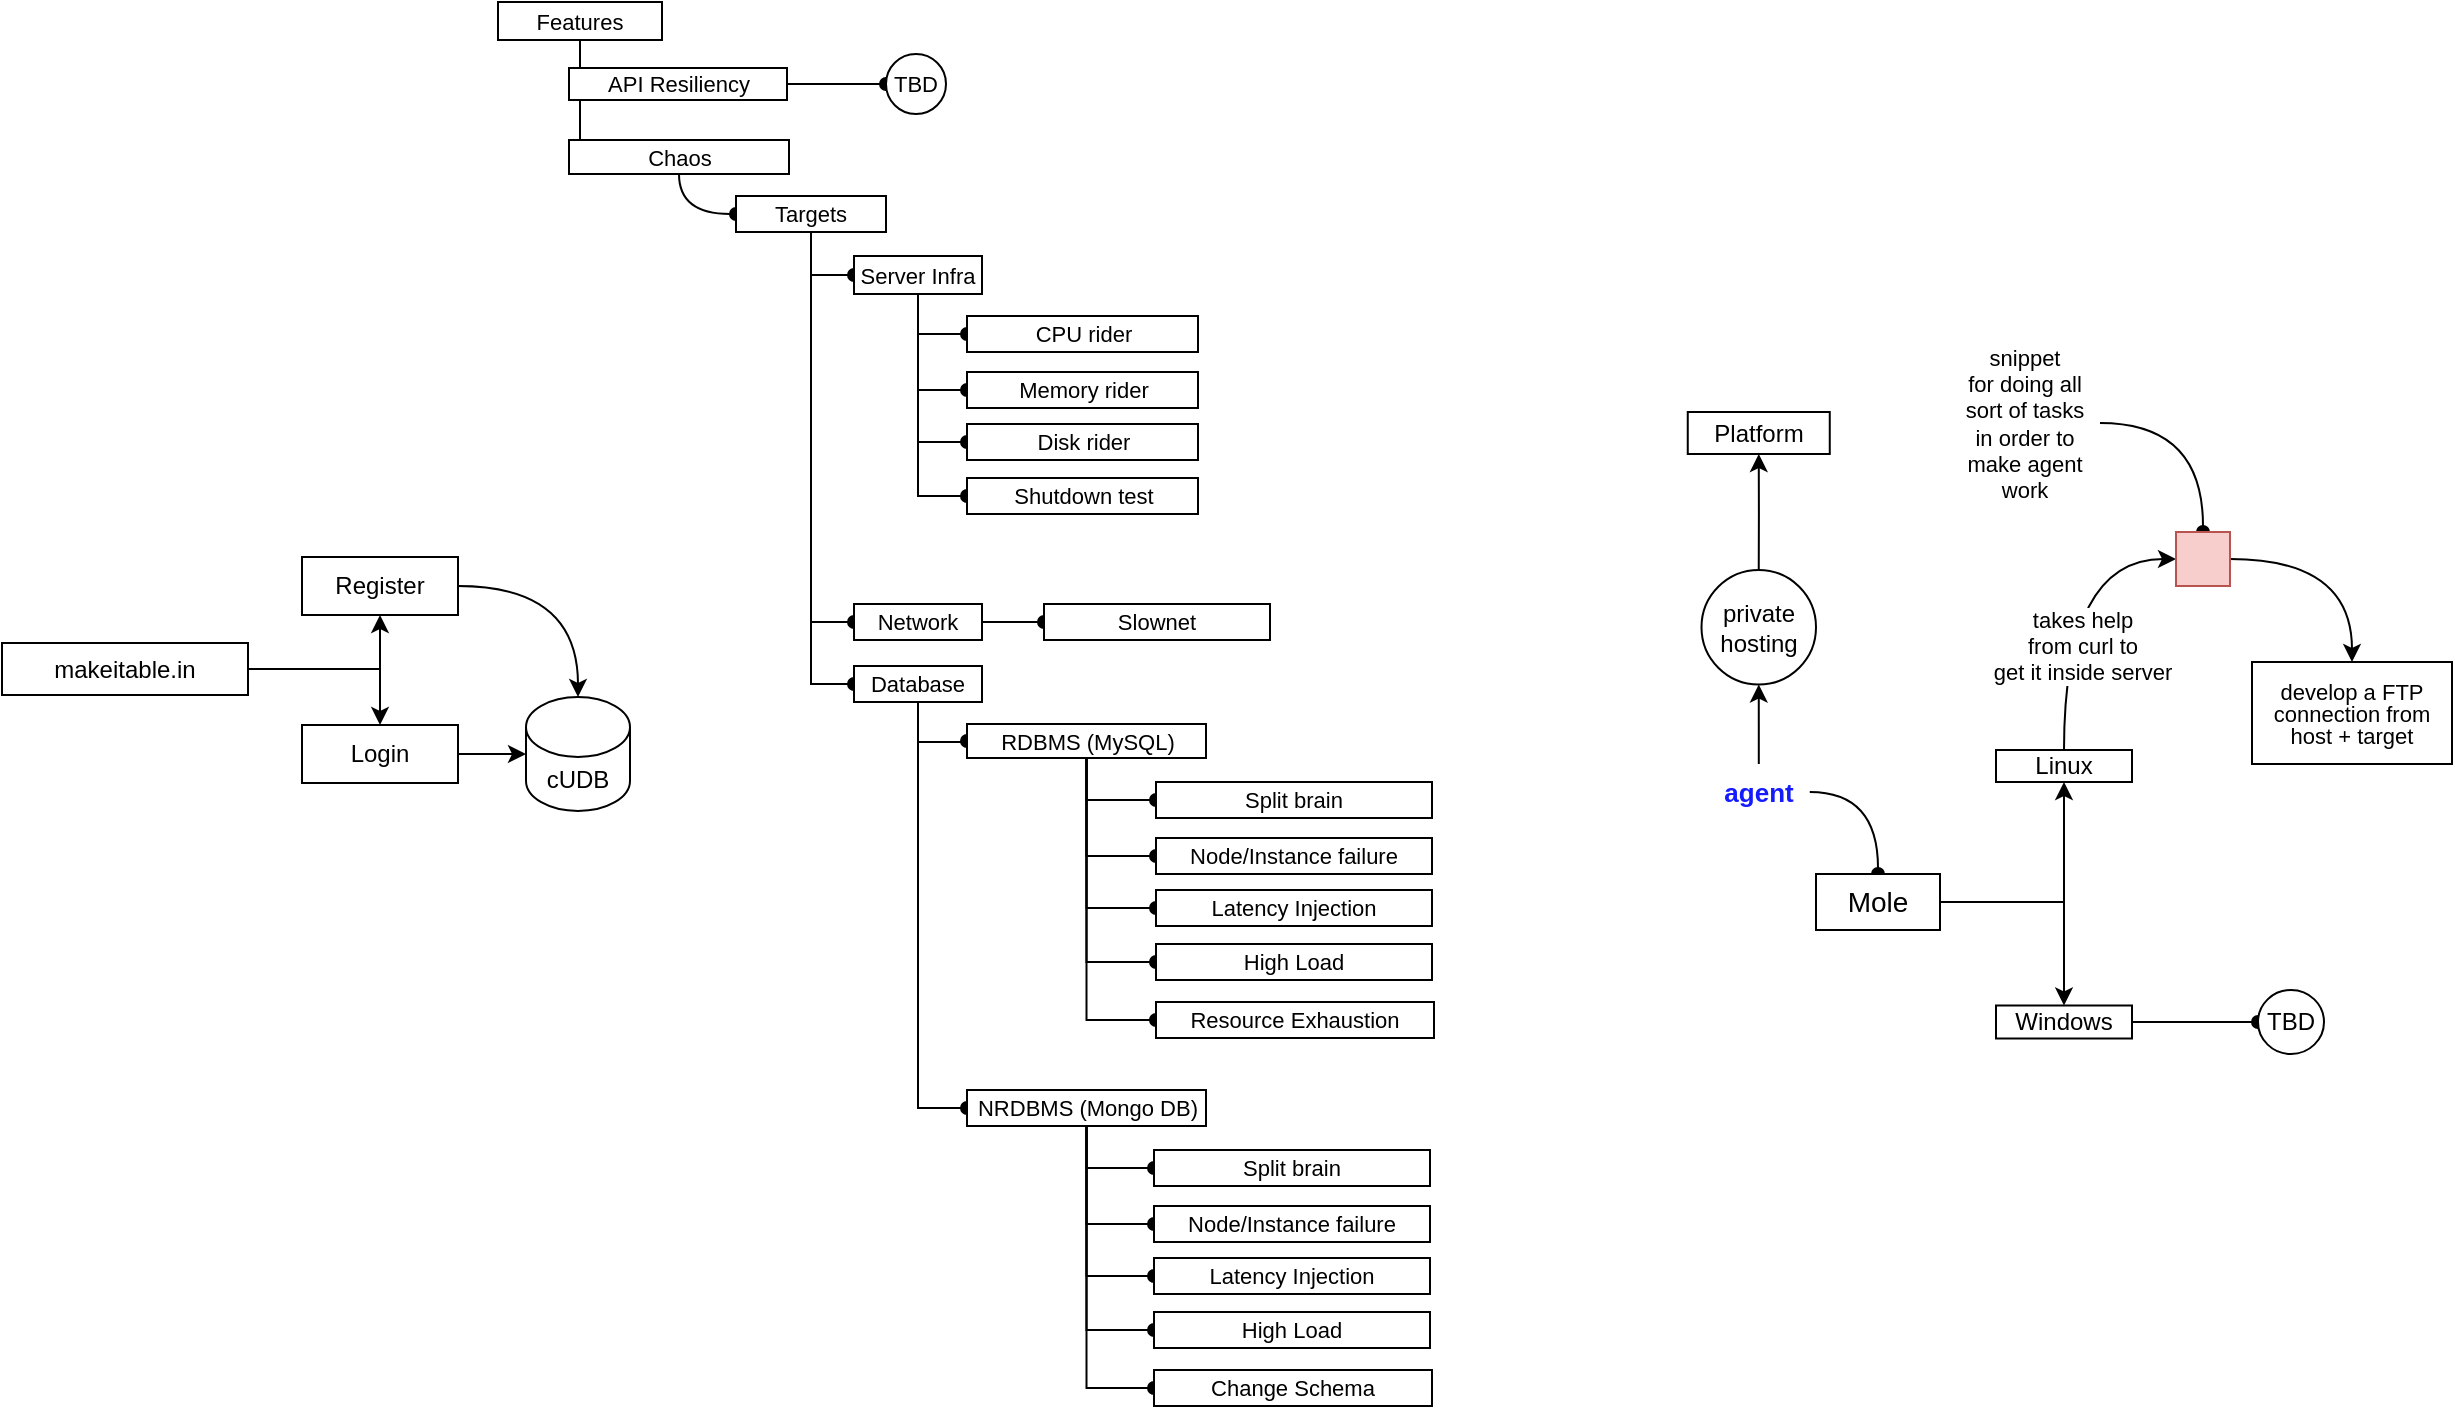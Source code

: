 <mxfile version="24.6.4" type="github" pages="2">
  <diagram name="Page-1" id="ZgrWW4o71uVwgIAJo_en">
    <mxGraphModel dx="1434" dy="703" grid="0" gridSize="10" guides="1" tooltips="1" connect="1" arrows="1" fold="1" page="1" pageScale="1" pageWidth="4681" pageHeight="3300" math="0" shadow="0">
      <root>
        <mxCell id="0" />
        <mxCell id="1" parent="0" />
        <mxCell id="qEBOtwiDbmzWqiWnUGyq-21" style="edgeStyle=orthogonalEdgeStyle;rounded=0;orthogonalLoop=1;jettySize=auto;html=1;curved=1;endArrow=oval;endFill=1;entryX=0.5;entryY=0;entryDx=0;entryDy=0;" parent="1" source="qEBOtwiDbmzWqiWnUGyq-20" target="qEBOtwiDbmzWqiWnUGyq-17" edge="1">
          <mxGeometry relative="1" as="geometry" />
        </mxCell>
        <mxCell id="qEBOtwiDbmzWqiWnUGyq-16" style="edgeStyle=orthogonalEdgeStyle;rounded=0;orthogonalLoop=1;jettySize=auto;html=1;entryX=0.5;entryY=0;entryDx=0;entryDy=0;curved=1;endArrow=oval;endFill=1;" parent="1" source="qEBOtwiDbmzWqiWnUGyq-15" target="qEBOtwiDbmzWqiWnUGyq-1" edge="1">
          <mxGeometry relative="1" as="geometry" />
        </mxCell>
        <mxCell id="RolmY0LqYMx0WTnuwE-U-52" style="edgeStyle=orthogonalEdgeStyle;rounded=0;orthogonalLoop=1;jettySize=auto;html=1;entryX=0;entryY=0.5;entryDx=0;entryDy=0;endArrow=oval;endFill=1;fontSize=11;" parent="1" source="RolmY0LqYMx0WTnuwE-U-42" target="RolmY0LqYMx0WTnuwE-U-36" edge="1">
          <mxGeometry relative="1" as="geometry" />
        </mxCell>
        <mxCell id="RolmY0LqYMx0WTnuwE-U-48" style="edgeStyle=orthogonalEdgeStyle;rounded=0;orthogonalLoop=1;jettySize=auto;html=1;entryX=0;entryY=0.5;entryDx=0;entryDy=0;endArrow=oval;endFill=1;fontSize=11;" parent="1" source="RolmY0LqYMx0WTnuwE-U-40" target="RolmY0LqYMx0WTnuwE-U-33" edge="1">
          <mxGeometry relative="1" as="geometry" />
        </mxCell>
        <mxCell id="RolmY0LqYMx0WTnuwE-U-59" style="edgeStyle=orthogonalEdgeStyle;rounded=0;orthogonalLoop=1;jettySize=auto;html=1;entryX=0;entryY=0.5;entryDx=0;entryDy=0;endArrow=oval;endFill=1;fontSize=11;" parent="1" source="RolmY0LqYMx0WTnuwE-U-40" target="RolmY0LqYMx0WTnuwE-U-34" edge="1">
          <mxGeometry relative="1" as="geometry" />
        </mxCell>
        <mxCell id="RolmY0LqYMx0WTnuwE-U-60" style="edgeStyle=orthogonalEdgeStyle;rounded=0;orthogonalLoop=1;jettySize=auto;html=1;entryX=0;entryY=0.5;entryDx=0;entryDy=0;endArrow=oval;endFill=1;fontSize=11;" parent="1" source="RolmY0LqYMx0WTnuwE-U-40" target="RolmY0LqYMx0WTnuwE-U-35" edge="1">
          <mxGeometry relative="1" as="geometry" />
        </mxCell>
        <mxCell id="RolmY0LqYMx0WTnuwE-U-61" style="edgeStyle=orthogonalEdgeStyle;rounded=0;orthogonalLoop=1;jettySize=auto;html=1;entryX=0;entryY=0.5;entryDx=0;entryDy=0;endArrow=oval;endFill=1;fontSize=11;" parent="1" source="RolmY0LqYMx0WTnuwE-U-40" target="RolmY0LqYMx0WTnuwE-U-37" edge="1">
          <mxGeometry relative="1" as="geometry" />
        </mxCell>
        <mxCell id="RolmY0LqYMx0WTnuwE-U-30" style="edgeStyle=orthogonalEdgeStyle;rounded=0;orthogonalLoop=1;jettySize=auto;html=1;endArrow=baseDash;endFill=0;fontSize=11;" parent="1" source="RolmY0LqYMx0WTnuwE-U-25" edge="1">
          <mxGeometry relative="1" as="geometry">
            <mxPoint x="814" y="147" as="targetPoint" />
          </mxGeometry>
        </mxCell>
        <mxCell id="RolmY0LqYMx0WTnuwE-U-15" style="edgeStyle=orthogonalEdgeStyle;rounded=0;orthogonalLoop=1;jettySize=auto;html=1;" parent="1" source="RolmY0LqYMx0WTnuwE-U-12" target="RolmY0LqYMx0WTnuwE-U-13" edge="1">
          <mxGeometry relative="1" as="geometry" />
        </mxCell>
        <mxCell id="RolmY0LqYMx0WTnuwE-U-86" style="edgeStyle=orthogonalEdgeStyle;rounded=0;orthogonalLoop=1;jettySize=auto;html=1;entryX=0.5;entryY=0;entryDx=0;entryDy=0;" parent="1" source="RolmY0LqYMx0WTnuwE-U-12" target="RolmY0LqYMx0WTnuwE-U-14" edge="1">
          <mxGeometry relative="1" as="geometry" />
        </mxCell>
        <mxCell id="RolmY0LqYMx0WTnuwE-U-12" value="makeitable.in" style="rounded=0;whiteSpace=wrap;html=1;" parent="1" vertex="1">
          <mxGeometry x="525" y="394.5" width="123" height="26" as="geometry" />
        </mxCell>
        <mxCell id="RolmY0LqYMx0WTnuwE-U-18" style="edgeStyle=orthogonalEdgeStyle;rounded=0;orthogonalLoop=1;jettySize=auto;html=1;curved=1;entryX=0.5;entryY=0;entryDx=0;entryDy=0;entryPerimeter=0;" parent="1" source="RolmY0LqYMx0WTnuwE-U-13" target="RolmY0LqYMx0WTnuwE-U-17" edge="1">
          <mxGeometry relative="1" as="geometry" />
        </mxCell>
        <mxCell id="RolmY0LqYMx0WTnuwE-U-13" value="Register" style="rounded=0;whiteSpace=wrap;html=1;" parent="1" vertex="1">
          <mxGeometry x="675" y="351.5" width="78" height="29" as="geometry" />
        </mxCell>
        <mxCell id="RolmY0LqYMx0WTnuwE-U-14" value="Login" style="rounded=0;whiteSpace=wrap;html=1;" parent="1" vertex="1">
          <mxGeometry x="675" y="435.5" width="78" height="29" as="geometry" />
        </mxCell>
        <mxCell id="RolmY0LqYMx0WTnuwE-U-17" value="cUDB" style="shape=cylinder3;whiteSpace=wrap;html=1;boundedLbl=1;backgroundOutline=1;size=15;" parent="1" vertex="1">
          <mxGeometry x="787" y="421.5" width="52" height="57" as="geometry" />
        </mxCell>
        <mxCell id="RolmY0LqYMx0WTnuwE-U-24" style="edgeStyle=orthogonalEdgeStyle;rounded=0;orthogonalLoop=1;jettySize=auto;html=1;entryX=0;entryY=0.5;entryDx=0;entryDy=0;entryPerimeter=0;" parent="1" source="RolmY0LqYMx0WTnuwE-U-14" target="RolmY0LqYMx0WTnuwE-U-17" edge="1">
          <mxGeometry relative="1" as="geometry" />
        </mxCell>
        <mxCell id="RolmY0LqYMx0WTnuwE-U-25" value="Features" style="rounded=0;whiteSpace=wrap;html=1;fontSize=11;" parent="1" vertex="1">
          <mxGeometry x="773" y="74" width="82" height="19" as="geometry" />
        </mxCell>
        <mxCell id="RolmY0LqYMx0WTnuwE-U-84" style="edgeStyle=orthogonalEdgeStyle;rounded=0;orthogonalLoop=1;jettySize=auto;html=1;entryX=0;entryY=0.5;entryDx=0;entryDy=0;endArrow=oval;endFill=1;fontSize=11;" parent="1" source="RolmY0LqYMx0WTnuwE-U-26" target="RolmY0LqYMx0WTnuwE-U-31" edge="1">
          <mxGeometry relative="1" as="geometry" />
        </mxCell>
        <mxCell id="RolmY0LqYMx0WTnuwE-U-26" value="API Resiliency" style="rounded=0;whiteSpace=wrap;html=1;fontSize=11;" parent="1" vertex="1">
          <mxGeometry x="808.5" y="107" width="109" height="16" as="geometry" />
        </mxCell>
        <mxCell id="RolmY0LqYMx0WTnuwE-U-44" style="edgeStyle=orthogonalEdgeStyle;rounded=0;orthogonalLoop=1;jettySize=auto;html=1;entryX=0;entryY=0.5;entryDx=0;entryDy=0;curved=1;endArrow=oval;endFill=1;fontSize=11;" parent="1" source="RolmY0LqYMx0WTnuwE-U-28" target="RolmY0LqYMx0WTnuwE-U-38" edge="1">
          <mxGeometry relative="1" as="geometry" />
        </mxCell>
        <mxCell id="RolmY0LqYMx0WTnuwE-U-28" value="Chaos" style="rounded=0;whiteSpace=wrap;html=1;fontSize=11;" parent="1" vertex="1">
          <mxGeometry x="808.5" y="143" width="110" height="17" as="geometry" />
        </mxCell>
        <mxCell id="RolmY0LqYMx0WTnuwE-U-31" value="TBD" style="ellipse;whiteSpace=wrap;html=1;aspect=fixed;fontSize=11;" parent="1" vertex="1">
          <mxGeometry x="967" y="100" width="30" height="30" as="geometry" />
        </mxCell>
        <mxCell id="RolmY0LqYMx0WTnuwE-U-36" value="Slownet" style="rounded=0;whiteSpace=wrap;html=1;fontSize=11;" parent="1" vertex="1">
          <mxGeometry x="1046" y="375" width="113" height="18" as="geometry" />
        </mxCell>
        <mxCell id="RolmY0LqYMx0WTnuwE-U-45" style="edgeStyle=orthogonalEdgeStyle;rounded=0;orthogonalLoop=1;jettySize=auto;html=1;entryX=0;entryY=0.5;entryDx=0;entryDy=0;endArrow=oval;endFill=1;fontSize=11;" parent="1" source="RolmY0LqYMx0WTnuwE-U-38" target="RolmY0LqYMx0WTnuwE-U-40" edge="1">
          <mxGeometry relative="1" as="geometry" />
        </mxCell>
        <mxCell id="RolmY0LqYMx0WTnuwE-U-46" style="edgeStyle=orthogonalEdgeStyle;rounded=0;orthogonalLoop=1;jettySize=auto;html=1;entryX=0;entryY=0.5;entryDx=0;entryDy=0;endArrow=oval;endFill=1;fontSize=11;" parent="1" source="RolmY0LqYMx0WTnuwE-U-38" target="RolmY0LqYMx0WTnuwE-U-42" edge="1">
          <mxGeometry relative="1" as="geometry" />
        </mxCell>
        <mxCell id="RolmY0LqYMx0WTnuwE-U-47" style="edgeStyle=orthogonalEdgeStyle;rounded=0;orthogonalLoop=1;jettySize=auto;html=1;entryX=0;entryY=0.5;entryDx=0;entryDy=0;endArrow=oval;endFill=1;fontSize=11;" parent="1" source="RolmY0LqYMx0WTnuwE-U-38" target="RolmY0LqYMx0WTnuwE-U-41" edge="1">
          <mxGeometry relative="1" as="geometry" />
        </mxCell>
        <mxCell id="RolmY0LqYMx0WTnuwE-U-38" value="Targets" style="rounded=0;whiteSpace=wrap;html=1;fontSize=11;" parent="1" vertex="1">
          <mxGeometry x="892" y="171" width="75" height="18" as="geometry" />
        </mxCell>
        <mxCell id="RolmY0LqYMx0WTnuwE-U-40" value="&lt;font style=&quot;font-size: 11px;&quot;&gt;Server Infra&lt;/font&gt;" style="rounded=0;whiteSpace=wrap;html=1;fontSize=11;" parent="1" vertex="1">
          <mxGeometry x="951" y="201" width="64" height="19" as="geometry" />
        </mxCell>
        <mxCell id="RolmY0LqYMx0WTnuwE-U-57" style="edgeStyle=orthogonalEdgeStyle;rounded=0;orthogonalLoop=1;jettySize=auto;html=1;entryX=0;entryY=0.5;entryDx=0;entryDy=0;endArrow=oval;endFill=1;fontSize=11;" parent="1" source="RolmY0LqYMx0WTnuwE-U-41" target="RolmY0LqYMx0WTnuwE-U-54" edge="1">
          <mxGeometry relative="1" as="geometry" />
        </mxCell>
        <mxCell id="RolmY0LqYMx0WTnuwE-U-58" style="edgeStyle=orthogonalEdgeStyle;rounded=0;orthogonalLoop=1;jettySize=auto;html=1;entryX=0;entryY=0.5;entryDx=0;entryDy=0;endArrow=oval;endFill=1;fontSize=11;" parent="1" source="RolmY0LqYMx0WTnuwE-U-41" target="RolmY0LqYMx0WTnuwE-U-53" edge="1">
          <mxGeometry relative="1" as="geometry" />
        </mxCell>
        <mxCell id="RolmY0LqYMx0WTnuwE-U-41" value="&lt;font style=&quot;font-size: 11px;&quot;&gt;Database&lt;/font&gt;" style="rounded=0;whiteSpace=wrap;html=1;fontSize=11;" parent="1" vertex="1">
          <mxGeometry x="951" y="406" width="64" height="18" as="geometry" />
        </mxCell>
        <mxCell id="RolmY0LqYMx0WTnuwE-U-42" value="&lt;font style=&quot;font-size: 11px;&quot;&gt;Network&lt;/font&gt;" style="rounded=0;whiteSpace=wrap;html=1;fontSize=11;" parent="1" vertex="1">
          <mxGeometry x="951" y="375" width="64" height="18" as="geometry" />
        </mxCell>
        <mxCell id="RolmY0LqYMx0WTnuwE-U-66" style="edgeStyle=orthogonalEdgeStyle;rounded=0;orthogonalLoop=1;jettySize=auto;html=1;entryX=0;entryY=0.5;entryDx=0;entryDy=0;endArrow=oval;endFill=1;fontSize=11;" parent="1" source="RolmY0LqYMx0WTnuwE-U-53" target="RolmY0LqYMx0WTnuwE-U-62" edge="1">
          <mxGeometry relative="1" as="geometry" />
        </mxCell>
        <mxCell id="RolmY0LqYMx0WTnuwE-U-67" style="edgeStyle=orthogonalEdgeStyle;rounded=0;orthogonalLoop=1;jettySize=auto;html=1;entryX=0;entryY=0.5;entryDx=0;entryDy=0;endArrow=oval;endFill=1;fontSize=11;" parent="1" source="RolmY0LqYMx0WTnuwE-U-53" target="RolmY0LqYMx0WTnuwE-U-63" edge="1">
          <mxGeometry relative="1" as="geometry" />
        </mxCell>
        <mxCell id="RolmY0LqYMx0WTnuwE-U-68" style="edgeStyle=orthogonalEdgeStyle;rounded=0;orthogonalLoop=1;jettySize=auto;html=1;entryX=0;entryY=0.5;entryDx=0;entryDy=0;endArrow=oval;endFill=1;fontSize=11;" parent="1" source="RolmY0LqYMx0WTnuwE-U-53" target="RolmY0LqYMx0WTnuwE-U-64" edge="1">
          <mxGeometry relative="1" as="geometry" />
        </mxCell>
        <mxCell id="RolmY0LqYMx0WTnuwE-U-69" style="edgeStyle=orthogonalEdgeStyle;rounded=0;orthogonalLoop=1;jettySize=auto;html=1;entryX=0;entryY=0.5;entryDx=0;entryDy=0;endArrow=oval;endFill=1;fontSize=11;" parent="1" source="RolmY0LqYMx0WTnuwE-U-53" target="RolmY0LqYMx0WTnuwE-U-65" edge="1">
          <mxGeometry relative="1" as="geometry" />
        </mxCell>
        <mxCell id="RolmY0LqYMx0WTnuwE-U-71" style="edgeStyle=orthogonalEdgeStyle;rounded=0;orthogonalLoop=1;jettySize=auto;html=1;entryX=0;entryY=0.5;entryDx=0;entryDy=0;endArrow=oval;endFill=1;fontSize=11;" parent="1" source="RolmY0LqYMx0WTnuwE-U-53" target="RolmY0LqYMx0WTnuwE-U-70" edge="1">
          <mxGeometry relative="1" as="geometry" />
        </mxCell>
        <mxCell id="RolmY0LqYMx0WTnuwE-U-53" value="&lt;font style=&quot;font-size: 11px;&quot;&gt;RDBMS (MySQL)&lt;/font&gt;" style="rounded=0;whiteSpace=wrap;html=1;fontSize=11;" parent="1" vertex="1">
          <mxGeometry x="1007.5" y="435" width="119.5" height="17" as="geometry" />
        </mxCell>
        <mxCell id="RolmY0LqYMx0WTnuwE-U-78" style="edgeStyle=orthogonalEdgeStyle;rounded=0;orthogonalLoop=1;jettySize=auto;html=1;entryX=0;entryY=0.5;entryDx=0;entryDy=0;endArrow=oval;endFill=1;fontSize=11;" parent="1" source="RolmY0LqYMx0WTnuwE-U-54" target="RolmY0LqYMx0WTnuwE-U-73" edge="1">
          <mxGeometry relative="1" as="geometry" />
        </mxCell>
        <mxCell id="RolmY0LqYMx0WTnuwE-U-79" style="edgeStyle=orthogonalEdgeStyle;rounded=0;orthogonalLoop=1;jettySize=auto;html=1;entryX=0;entryY=0.5;entryDx=0;entryDy=0;endArrow=oval;endFill=1;fontSize=11;" parent="1" source="RolmY0LqYMx0WTnuwE-U-54" target="RolmY0LqYMx0WTnuwE-U-74" edge="1">
          <mxGeometry relative="1" as="geometry" />
        </mxCell>
        <mxCell id="RolmY0LqYMx0WTnuwE-U-80" style="edgeStyle=orthogonalEdgeStyle;rounded=0;orthogonalLoop=1;jettySize=auto;html=1;entryX=0;entryY=0.5;entryDx=0;entryDy=0;endArrow=oval;endFill=1;fontSize=11;" parent="1" source="RolmY0LqYMx0WTnuwE-U-54" target="RolmY0LqYMx0WTnuwE-U-75" edge="1">
          <mxGeometry relative="1" as="geometry" />
        </mxCell>
        <mxCell id="RolmY0LqYMx0WTnuwE-U-81" style="edgeStyle=orthogonalEdgeStyle;rounded=0;orthogonalLoop=1;jettySize=auto;html=1;entryX=0;entryY=0.5;entryDx=0;entryDy=0;endArrow=oval;endFill=1;fontSize=11;" parent="1" source="RolmY0LqYMx0WTnuwE-U-54" target="RolmY0LqYMx0WTnuwE-U-76" edge="1">
          <mxGeometry relative="1" as="geometry" />
        </mxCell>
        <mxCell id="RolmY0LqYMx0WTnuwE-U-82" style="edgeStyle=orthogonalEdgeStyle;rounded=0;orthogonalLoop=1;jettySize=auto;html=1;entryX=0;entryY=0.5;entryDx=0;entryDy=0;endArrow=oval;endFill=1;fontSize=11;" parent="1" source="RolmY0LqYMx0WTnuwE-U-54" target="RolmY0LqYMx0WTnuwE-U-77" edge="1">
          <mxGeometry relative="1" as="geometry" />
        </mxCell>
        <mxCell id="RolmY0LqYMx0WTnuwE-U-54" value="&lt;font style=&quot;font-size: 11px;&quot;&gt;NRDBMS (Mongo DB)&lt;/font&gt;" style="rounded=0;whiteSpace=wrap;html=1;fontSize=11;" parent="1" vertex="1">
          <mxGeometry x="1007.5" y="618" width="119.5" height="18" as="geometry" />
        </mxCell>
        <mxCell id="RolmY0LqYMx0WTnuwE-U-62" value="Split brain" style="rounded=0;whiteSpace=wrap;html=1;fontSize=11;" parent="1" vertex="1">
          <mxGeometry x="1102" y="464" width="138" height="18" as="geometry" />
        </mxCell>
        <mxCell id="RolmY0LqYMx0WTnuwE-U-63" value="Node/Instance failure" style="rounded=0;whiteSpace=wrap;html=1;fontSize=11;" parent="1" vertex="1">
          <mxGeometry x="1102" y="492" width="138" height="18" as="geometry" />
        </mxCell>
        <mxCell id="RolmY0LqYMx0WTnuwE-U-64" value="Latency Injection" style="rounded=0;whiteSpace=wrap;html=1;fontSize=11;" parent="1" vertex="1">
          <mxGeometry x="1102" y="518" width="138" height="18" as="geometry" />
        </mxCell>
        <mxCell id="RolmY0LqYMx0WTnuwE-U-65" value="High Load" style="rounded=0;whiteSpace=wrap;html=1;fontSize=11;" parent="1" vertex="1">
          <mxGeometry x="1102" y="545" width="138" height="18" as="geometry" />
        </mxCell>
        <mxCell id="RolmY0LqYMx0WTnuwE-U-70" value="Resource Exhaustion" style="rounded=0;whiteSpace=wrap;html=1;fontSize=11;" parent="1" vertex="1">
          <mxGeometry x="1102" y="574" width="139" height="18" as="geometry" />
        </mxCell>
        <mxCell id="RolmY0LqYMx0WTnuwE-U-73" value="Split brain" style="rounded=0;whiteSpace=wrap;html=1;fontSize=11;" parent="1" vertex="1">
          <mxGeometry x="1101" y="648" width="138" height="18" as="geometry" />
        </mxCell>
        <mxCell id="RolmY0LqYMx0WTnuwE-U-74" value="Node/Instance failure" style="rounded=0;whiteSpace=wrap;html=1;fontSize=11;" parent="1" vertex="1">
          <mxGeometry x="1101" y="676" width="138" height="18" as="geometry" />
        </mxCell>
        <mxCell id="RolmY0LqYMx0WTnuwE-U-75" value="Latency Injection" style="rounded=0;whiteSpace=wrap;html=1;fontSize=11;" parent="1" vertex="1">
          <mxGeometry x="1101" y="702" width="138" height="18" as="geometry" />
        </mxCell>
        <mxCell id="RolmY0LqYMx0WTnuwE-U-76" value="High Load" style="rounded=0;whiteSpace=wrap;html=1;fontSize=11;" parent="1" vertex="1">
          <mxGeometry x="1101" y="729" width="138" height="18" as="geometry" />
        </mxCell>
        <mxCell id="RolmY0LqYMx0WTnuwE-U-77" value="Change Schema" style="rounded=0;whiteSpace=wrap;html=1;fontSize=11;" parent="1" vertex="1">
          <mxGeometry x="1101" y="758" width="139" height="18" as="geometry" />
        </mxCell>
        <mxCell id="RolmY0LqYMx0WTnuwE-U-83" value="" style="group;fontSize=11;" parent="1" vertex="1" connectable="0">
          <mxGeometry x="1007.5" y="231" width="115.5" height="99" as="geometry" />
        </mxCell>
        <mxCell id="RolmY0LqYMx0WTnuwE-U-33" value="CPU rider" style="rounded=0;whiteSpace=wrap;html=1;fontSize=11;fontStyle=0" parent="RolmY0LqYMx0WTnuwE-U-83" vertex="1">
          <mxGeometry width="115.5" height="18" as="geometry" />
        </mxCell>
        <mxCell id="RolmY0LqYMx0WTnuwE-U-34" value="Memory rider" style="rounded=0;whiteSpace=wrap;html=1;fontSize=11;fontStyle=0" parent="RolmY0LqYMx0WTnuwE-U-83" vertex="1">
          <mxGeometry y="28" width="115.5" height="18" as="geometry" />
        </mxCell>
        <mxCell id="RolmY0LqYMx0WTnuwE-U-35" value="Disk rider" style="rounded=0;whiteSpace=wrap;html=1;fontSize=11;fontStyle=0" parent="RolmY0LqYMx0WTnuwE-U-83" vertex="1">
          <mxGeometry y="54" width="115.5" height="18" as="geometry" />
        </mxCell>
        <mxCell id="RolmY0LqYMx0WTnuwE-U-37" value="Shutdown test" style="rounded=0;whiteSpace=wrap;html=1;fontSize=11;fontStyle=0" parent="RolmY0LqYMx0WTnuwE-U-83" vertex="1">
          <mxGeometry y="81" width="115.5" height="18" as="geometry" />
        </mxCell>
        <mxCell id="qEBOtwiDbmzWqiWnUGyq-9" style="edgeStyle=orthogonalEdgeStyle;rounded=0;orthogonalLoop=1;jettySize=auto;html=1;entryX=0.5;entryY=1;entryDx=0;entryDy=0;" parent="1" source="qEBOtwiDbmzWqiWnUGyq-1" target="qEBOtwiDbmzWqiWnUGyq-5" edge="1">
          <mxGeometry relative="1" as="geometry" />
        </mxCell>
        <mxCell id="qEBOtwiDbmzWqiWnUGyq-10" style="edgeStyle=orthogonalEdgeStyle;rounded=0;orthogonalLoop=1;jettySize=auto;html=1;entryX=0.5;entryY=0;entryDx=0;entryDy=0;" parent="1" source="qEBOtwiDbmzWqiWnUGyq-1" target="qEBOtwiDbmzWqiWnUGyq-6" edge="1">
          <mxGeometry relative="1" as="geometry" />
        </mxCell>
        <mxCell id="qEBOtwiDbmzWqiWnUGyq-1" value="Mole" style="rounded=0;whiteSpace=wrap;html=1;fontSize=14;" parent="1" vertex="1">
          <mxGeometry x="1432" y="510" width="62" height="28" as="geometry" />
        </mxCell>
        <mxCell id="qEBOtwiDbmzWqiWnUGyq-19" style="edgeStyle=orthogonalEdgeStyle;rounded=0;orthogonalLoop=1;jettySize=auto;html=1;entryX=0;entryY=0.5;entryDx=0;entryDy=0;exitX=0.5;exitY=0;exitDx=0;exitDy=0;curved=1;" parent="1" source="qEBOtwiDbmzWqiWnUGyq-5" target="qEBOtwiDbmzWqiWnUGyq-17" edge="1">
          <mxGeometry relative="1" as="geometry" />
        </mxCell>
        <mxCell id="qEBOtwiDbmzWqiWnUGyq-22" value="&lt;font style=&quot;font-size: 11px;&quot;&gt;takes help&lt;/font&gt;&lt;div style=&quot;font-size: 11px;&quot;&gt;&lt;font style=&quot;font-size: 11px;&quot;&gt;from curl to&lt;/font&gt;&lt;/div&gt;&lt;div style=&quot;font-size: 11px;&quot;&gt;&lt;font style=&quot;font-size: 11px;&quot;&gt;get it inside server&lt;/font&gt;&lt;/div&gt;" style="edgeLabel;html=1;align=center;verticalAlign=middle;resizable=0;points=[];fontSize=11;" parent="qEBOtwiDbmzWqiWnUGyq-19" vertex="1" connectable="0">
          <mxGeometry x="0.068" y="-18" relative="1" as="geometry">
            <mxPoint x="-9" y="29" as="offset" />
          </mxGeometry>
        </mxCell>
        <mxCell id="qEBOtwiDbmzWqiWnUGyq-5" value="Linux" style="rounded=0;whiteSpace=wrap;html=1;fontSize=12;" parent="1" vertex="1">
          <mxGeometry x="1522" y="448" width="68" height="16" as="geometry" />
        </mxCell>
        <mxCell id="qEBOtwiDbmzWqiWnUGyq-14" value="" style="edgeStyle=orthogonalEdgeStyle;rounded=0;orthogonalLoop=1;jettySize=auto;html=1;endArrow=oval;endFill=1;" parent="1" source="qEBOtwiDbmzWqiWnUGyq-6" target="qEBOtwiDbmzWqiWnUGyq-13" edge="1">
          <mxGeometry relative="1" as="geometry" />
        </mxCell>
        <mxCell id="qEBOtwiDbmzWqiWnUGyq-6" value="Windows" style="rounded=0;whiteSpace=wrap;html=1;fontSize=12;" parent="1" vertex="1">
          <mxGeometry x="1522" y="575.75" width="68" height="16.5" as="geometry" />
        </mxCell>
        <mxCell id="qEBOtwiDbmzWqiWnUGyq-13" value="TBD" style="ellipse;whiteSpace=wrap;html=1;fontSize=12;rounded=0;" parent="1" vertex="1">
          <mxGeometry x="1653" y="568" width="33" height="32" as="geometry" />
        </mxCell>
        <mxCell id="qEBOtwiDbmzWqiWnUGyq-27" style="edgeStyle=orthogonalEdgeStyle;rounded=0;orthogonalLoop=1;jettySize=auto;html=1;" parent="1" source="qEBOtwiDbmzWqiWnUGyq-15" target="qEBOtwiDbmzWqiWnUGyq-23" edge="1">
          <mxGeometry relative="1" as="geometry" />
        </mxCell>
        <mxCell id="qEBOtwiDbmzWqiWnUGyq-15" value="agent" style="text;html=1;align=center;verticalAlign=middle;resizable=0;points=[];autosize=1;strokeColor=none;fillColor=none;fontColor=#141CFF;fontStyle=1;fontSize=13;" parent="1" vertex="1">
          <mxGeometry x="1377.88" y="455" width="51" height="28" as="geometry" />
        </mxCell>
        <mxCell id="XWMY5WRJaaw5x3Tz5vTR-2" style="edgeStyle=orthogonalEdgeStyle;rounded=0;orthogonalLoop=1;jettySize=auto;html=1;curved=1;" edge="1" parent="1" source="qEBOtwiDbmzWqiWnUGyq-17" target="XWMY5WRJaaw5x3Tz5vTR-1">
          <mxGeometry relative="1" as="geometry" />
        </mxCell>
        <mxCell id="qEBOtwiDbmzWqiWnUGyq-17" value="" style="rounded=0;whiteSpace=wrap;html=1;fillColor=#f8cecc;strokeColor=#b85450;" parent="1" vertex="1">
          <mxGeometry x="1612" y="339" width="27" height="27" as="geometry" />
        </mxCell>
        <mxCell id="qEBOtwiDbmzWqiWnUGyq-20" value="snippet&lt;div style=&quot;font-size: 11px;&quot;&gt;for doing all&lt;/div&gt;&lt;div style=&quot;font-size: 11px;&quot;&gt;sort of tasks&lt;/div&gt;&lt;div style=&quot;font-size: 11px;&quot;&gt;in order to&lt;/div&gt;&lt;div style=&quot;font-size: 11px;&quot;&gt;make agent&lt;/div&gt;&lt;div style=&quot;font-size: 11px;&quot;&gt;work&lt;/div&gt;" style="text;html=1;align=center;verticalAlign=middle;resizable=0;points=[];autosize=1;strokeColor=none;fillColor=none;fontSize=11;" parent="1" vertex="1">
          <mxGeometry x="1497" y="239" width="77" height="91" as="geometry" />
        </mxCell>
        <mxCell id="qEBOtwiDbmzWqiWnUGyq-28" style="edgeStyle=orthogonalEdgeStyle;rounded=0;orthogonalLoop=1;jettySize=auto;html=1;entryX=0.5;entryY=1;entryDx=0;entryDy=0;" parent="1" source="qEBOtwiDbmzWqiWnUGyq-23" target="qEBOtwiDbmzWqiWnUGyq-26" edge="1">
          <mxGeometry relative="1" as="geometry" />
        </mxCell>
        <mxCell id="qEBOtwiDbmzWqiWnUGyq-23" value="private hosting" style="ellipse;whiteSpace=wrap;html=1;aspect=fixed;" parent="1" vertex="1">
          <mxGeometry x="1374.75" y="358" width="57.25" height="57.25" as="geometry" />
        </mxCell>
        <mxCell id="qEBOtwiDbmzWqiWnUGyq-26" value="Platform" style="rounded=0;whiteSpace=wrap;html=1;" parent="1" vertex="1">
          <mxGeometry x="1367.88" y="279" width="71" height="21" as="geometry" />
        </mxCell>
        <mxCell id="XWMY5WRJaaw5x3Tz5vTR-1" value="&lt;p style=&quot;line-height: 100%; font-size: 11px;&quot;&gt;&lt;span style=&quot;font-size: 11px;&quot;&gt;develop a FTP connection from host + target&lt;/span&gt;&lt;/p&gt;" style="rounded=0;whiteSpace=wrap;html=1;fontSize=11;spacing=1;" vertex="1" parent="1">
          <mxGeometry x="1650" y="404" width="100" height="51" as="geometry" />
        </mxCell>
      </root>
    </mxGraphModel>
  </diagram>
  <diagram id="9QdEW7w0B4KDqvgI23HC" name="Page-2">
    <mxGraphModel grid="0" page="1" gridSize="10" guides="1" tooltips="1" connect="1" arrows="1" fold="1" pageScale="1" pageWidth="4681" pageHeight="3300" math="0" shadow="0">
      <root>
        <mxCell id="0" />
        <mxCell id="1" parent="0" />
      </root>
    </mxGraphModel>
  </diagram>
</mxfile>
